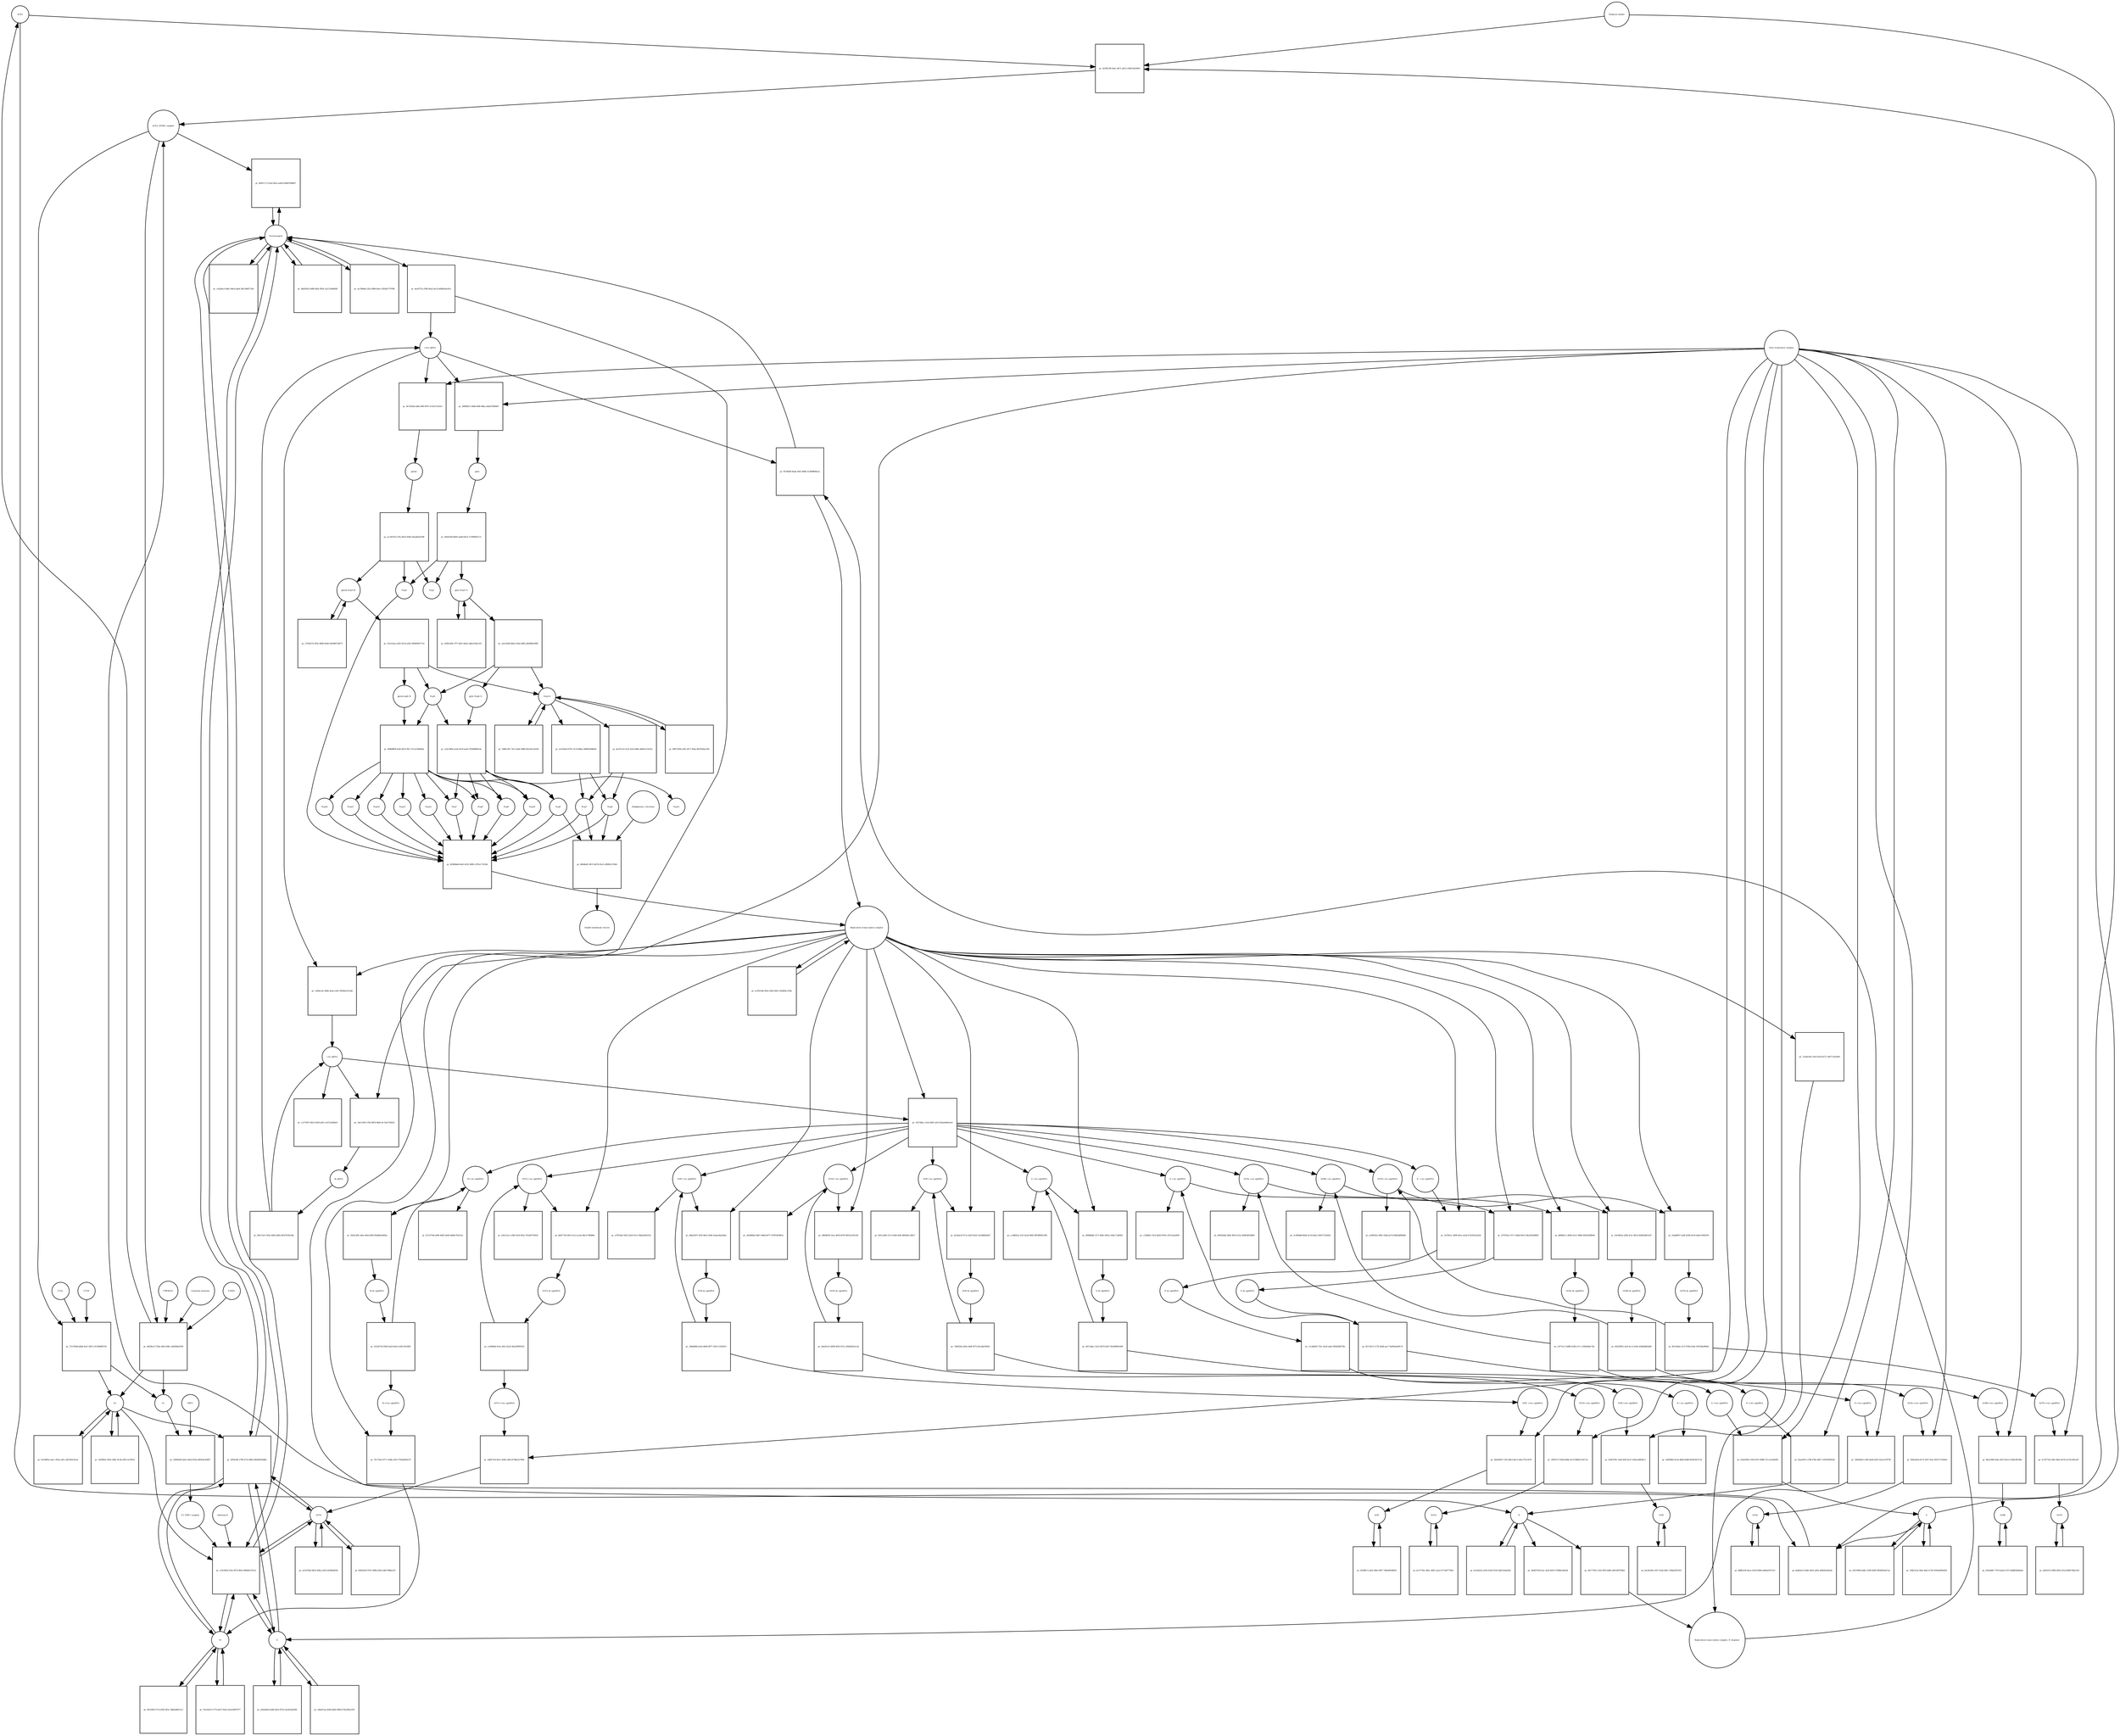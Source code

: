 strict digraph  {
ACE2 [annotation="", bipartite=0, cls=macromolecule, fontsize=4, label=ACE2, shape=circle];
"pr_d2382196-9e0c-4b71-a812-c60d13d23093" [annotation="", bipartite=1, cls=process, fontsize=4, label="pr_d2382196-9e0c-4b71-a812-c60d13d23093", shape=square];
"ACE2_SPIKE complex" [annotation="", bipartite=0, cls=complex, fontsize=4, label="ACE2_SPIKE complex", shape=circle];
"Heparan sulfate" [annotation="urn_miriam_obo.chebi_CHEBI%3A28815", bipartite=0, cls="simple chemical", fontsize=4, label="Heparan sulfate", shape=circle];
S [annotation=urn_miriam_uniprot_P0DTC2, bipartite=0, cls=macromolecule, fontsize=4, label=S, shape=circle];
Nucleocapsid [annotation="urn_miriam_obo.go_GO%3A0019013", bipartite=0, cls=complex, fontsize=4, label=Nucleocapsid, shape=circle];
"pr_80457c73-22e4-481e-aa00-638007b9b0f7" [annotation="", bipartite=1, cls=process, fontsize=4, label="pr_80457c73-22e4-481e-aa00-638007b9b0f7", shape=square];
"pr_57a7004d-bdb4-4ee7-b81f-c01380d00736" [annotation="", bipartite=1, cls=process, fontsize=4, label="pr_57a7004d-bdb4-4ee7-b81f-c01380d00736", shape=square];
S2 [annotation=urn_miriam_interpro_IPR002552, bipartite=0, cls=macromolecule, fontsize=4, label=S2, shape=circle];
CTSB [annotation="", bipartite=0, cls=macromolecule, fontsize=4, label=CTSB, shape=circle];
CTSL [annotation="", bipartite=0, cls=macromolecule, fontsize=4, label=CTSL, shape=circle];
S1 [annotation=urn_miriam_interpro_IPR002551, bipartite=0, cls=macromolecule, fontsize=4, label=S1, shape=circle];
"pr_badb3ec5-fdde-4452-ad5e-4d5b923fea9e" [annotation="", bipartite=1, cls=process, fontsize=4, label="pr_badb3ec5-fdde-4452-ad5e-4d5b923fea9e", shape=square];
"pr_c55c683e-f32e-4f74-982e-80f46011f21d" [annotation="", bipartite=1, cls=process, fontsize=4, label="pr_c55c683e-f32e-4f74-982e-80f46011f21d", shape=square];
cholesterol [annotation="urn_miriam_obo.chebi_CHEBI%3A16113", bipartite=0, cls="simple chemical", fontsize=4, label=cholesterol, shape=circle];
"S1_NRP1 complex" [annotation="", bipartite=0, cls=complex, fontsize=4, label="S1_NRP1 complex", shape=circle];
E [annotation=urn_miriam_uniprot_P0DTC4, bipartite=0, cls=macromolecule, fontsize=4, label=E, shape=circle];
M [annotation=urn_miriam_uniprot_P0DTC5, bipartite=0, cls=macromolecule, fontsize=4, label=M, shape=circle];
Orf7a [annotation=urn_miriam_uniprot_P0DTC7, bipartite=0, cls=macromolecule, fontsize=4, label=Orf7a, shape=circle];
"pr_4ee9751a-93f8-46a2-be33-b0fdfea6c81e" [annotation="", bipartite=1, cls=process, fontsize=4, label="pr_4ee9751a-93f8-46a2-be33-b0fdfea6c81e", shape=square];
"(+)ss gRNA" [annotation=urn_miriam_refseq_NC_045512, bipartite=0, cls="nucleic acid feature", fontsize=4, label="(+)ss gRNA", shape=circle];
N [annotation=urn_miriam_uniprot_P0DTC9, bipartite=0, cls="macromolecule multimer", fontsize=4, label=N, shape=circle];
"pr_8b4395a5-488f-4fb2-9f58-1a2131d66858" [annotation="", bipartite=1, cls=process, fontsize=4, label="pr_8b4395a5-488f-4fb2-9f58-1a2131d66858", shape=square];
"pr_aa740bb4-22fa-4980-b9ce-0393b3779788" [annotation="", bipartite=1, cls=process, fontsize=4, label="pr_aa740bb4-22fa-4980-b9ce-0393b3779788", shape=square];
"pr_9a46379d-b1ac-4a2f-b023-378b8e24af44" [annotation="", bipartite=1, cls=process, fontsize=4, label="pr_9a46379d-b1ac-4a2f-b023-378b8e24af44", shape=square];
"pr_dcea8222-a256-4140-97a9-2b631e6ad3ef" [annotation="", bipartite=1, cls=process, fontsize=4, label="pr_dcea8222-a256-4140-97a9-2b631e6ad3ef", shape=square];
"N (+)ss sgmRNA" [annotation=urn_miriam_ncbigene_43740575, bipartite=0, cls="nucleic acid feature", fontsize=4, label="N (+)ss sgmRNA", shape=circle];
"pr_43aa955c-278f-478a-9db7-7ef56399363b" [annotation="", bipartite=1, cls=process, fontsize=4, label="pr_43aa955c-278f-478a-9db7-7ef56399363b", shape=square];
"Host translation complex" [annotation="urn_miriam_obo.go_GO%3A0070992", bipartite=0, cls=complex, fontsize=4, label="Host translation complex", shape=circle];
"pr_c0a2becf-84dc-40e4-ade8-3ba70b0571d9" [annotation="", bipartite=1, cls=process, fontsize=4, label="pr_c0a2becf-84dc-40e4-ade8-3ba70b0571d9", shape=square];
"pr_0d18b1a7-f30a-4463-b98c-ed02fbfa9109" [annotation="", bipartite=1, cls=process, fontsize=4, label="pr_0d18b1a7-f30a-4463-b98c-ed02fbfa9109", shape=square];
FURIN [annotation="", bipartite=0, cls=macromolecule, fontsize=4, label=FURIN, shape=circle];
TMPRSS2 [annotation="", bipartite=0, cls=macromolecule, fontsize=4, label=TMPRSS2, shape=circle];
"Camostat mesylate" [annotation="urn_miriam_pubchem.compound_2536", bipartite=0, cls="simple chemical", fontsize=4, label="Camostat mesylate", shape=circle];
"pr_6314085a-adcc-459a-a45c-d2b7bf233e3e" [annotation="", bipartite=1, cls=process, fontsize=4, label="pr_6314085a-adcc-459a-a45c-d2b7bf233e3e", shape=square];
"Replication transcription complex_N oligomer" [annotation="", bipartite=0, cls=complex, fontsize=4, label="Replication transcription complex_N oligomer", shape=circle];
"pr_f47d644f-8ade-43b2-86b0-3c380df84ea2" [annotation="", bipartite=1, cls=process, fontsize=4, label="pr_f47d644f-8ade-43b2-86b0-3c380df84ea2", shape=square];
"Replication transcription complex" [annotation="", bipartite=0, cls=complex, fontsize=4, label="Replication transcription complex", shape=circle];
"pr_3f93e3bf-2796-4723-8f6a-96d39025b8b1" [annotation="", bipartite=1, cls=process, fontsize=4, label="pr_3f93e3bf-2796-4723-8f6a-96d39025b8b1", shape=square];
"pr_1b599efc-803c-49dc-8c5b-e8f1c2cf5625" [annotation="", bipartite=1, cls=process, fontsize=4, label="pr_1b599efc-803c-49dc-8c5b-e8f1c2cf5625", shape=square];
"pp1a Nsp3-11" [annotation=urn_miriam_uniprot_P0DTC1, bipartite=0, cls=macromolecule, fontsize=4, label="pp1a Nsp3-11", shape=circle];
"pr_2ee33e00-db42-41ba-b4fb-a0f4df6e3960" [annotation="", bipartite=1, cls=process, fontsize=4, label="pr_2ee33e00-db42-41ba-b4fb-a0f4df6e3960", shape=square];
"pp1a Nsp6-11" [annotation=urn_miriam_uniprot_P0DTC1, bipartite=0, cls=macromolecule, fontsize=4, label="pp1a Nsp6-11", shape=circle];
"Nsp3-4" [annotation="urn_miriam_ncbiprotein_YP_009725299|urn_miriam_ncbiprotein_YP_009725300", bipartite=0, cls=macromolecule, fontsize=4, label="Nsp3-4", shape=circle];
Nsp5 [annotation=urn_miriam_ncbiprotein_YP_009725301, bipartite=0, cls="macromolecule multimer", fontsize=4, label=Nsp5, shape=circle];
"Endoplasmic reticulum" [annotation="urn_miriam_obo.go_GO%3A0005783", bipartite=0, cls=complex, fontsize=4, label="Endoplasmic reticulum", shape=circle];
"pr_d064bef2-9b72-4b74-81a5-cf80821e7b04" [annotation="", bipartite=1, cls=process, fontsize=4, label="pr_d064bef2-9b72-4b74-81a5-cf80821e7b04", shape=square];
"Double-membrane vesicle" [annotation="urn_miriam_obo.go_GO%3A0039718", bipartite=0, cls=complex, fontsize=4, label="Double-membrane vesicle", shape=circle];
Nsp4 [annotation=urn_miriam_ncbiprotein_YP_009725300, bipartite=0, cls=macromolecule, fontsize=4, label=Nsp4, shape=circle];
Nsp3 [annotation=urn_miriam_ncbiprotein_YP_009725299, bipartite=0, cls=macromolecule, fontsize=4, label=Nsp3, shape=circle];
Nsp6 [annotation=urn_miriam_ncbiprotein_YP_009725302, bipartite=0, cls=macromolecule, fontsize=4, label=Nsp6, shape=circle];
"pr_420b1400-27f7-4b51-8ab5-246e519dc310" [annotation="", bipartite=1, cls=process, fontsize=4, label="pr_420b1400-27f7-4b51-8ab5-246e519dc310", shape=square];
"pr_68675384-e381-4f17-95da-df55026ae19b" [annotation="", bipartite=1, cls=process, fontsize=4, label="pr_68675384-e381-4f17-95da-df55026ae19b", shape=square];
"pp1ab Nsp3-16" [annotation=urn_miriam_uniprot_P0DTD1, bipartite=0, cls=macromolecule, fontsize=4, label="pp1ab Nsp3-16", shape=circle];
"pr_5762b374-393e-480b-83d4-e9438472d973" [annotation="", bipartite=1, cls=process, fontsize=4, label="pr_5762b374-393e-480b-83d4-e9438472d973", shape=square];
"pr_551e52aa-e262-4214-a563-2f6009457119" [annotation="", bipartite=1, cls=process, fontsize=4, label="pr_551e52aa-e262-4214-a563-2f6009457119", shape=square];
"pp1ab nsp6-16" [annotation=urn_miriam_uniprot_P0DTD1, bipartite=0, cls=macromolecule, fontsize=4, label="pp1ab nsp6-16", shape=circle];
"pr_f9c02fb5-f7c9-4583-9f3c-34b0a48415c2" [annotation="", bipartite=1, cls=process, fontsize=4, label="pr_f9c02fb5-f7c9-4583-9f3c-34b0a48415c2", shape=square];
"pr_d16e6445-6edf-441b-927b-3a5d14e63f81" [annotation="", bipartite=1, cls=process, fontsize=4, label="pr_d16e6445-6edf-441b-927b-3a5d14e63f81", shape=square];
"pr_198a7e2a-5fde-4da3-a736-9194e499e82d" [annotation="", bipartite=1, cls=process, fontsize=4, label="pr_198a7e2a-5fde-4da3-a736-9194e499e82d", shape=square];
"pr_7dc43e97-e774-4a47-93a0-2e2e20997477" [annotation="", bipartite=1, cls=process, fontsize=4, label="pr_7dc43e97-e774-4a47-93a0-2e2e20997477", shape=square];
"pr_c80a47aa-82d9-4bd2-89b9-074a385a1f54" [annotation="", bipartite=1, cls=process, fontsize=4, label="pr_c80a47aa-82d9-4bd2-89b9-074a385a1f54", shape=square];
"pr_d3219858-dd4c-4180-9e85-983940e6a7ae" [annotation="", bipartite=1, cls=process, fontsize=4, label="pr_d3219858-dd4c-4180-9e85-983940e6a7ae", shape=square];
"pr_a51d79ab-0b55-458a-a1f6-e2628fabf3fc" [annotation="", bipartite=1, cls=process, fontsize=4, label="pr_a51d79ab-0b55-458a-a1f6-e2628fabf3fc", shape=square];
Orf6 [annotation=urn_miriam_uniprot_P0DTC6, bipartite=0, cls=macromolecule, fontsize=4, label=Orf6, shape=circle];
"pr_d169ffc3-a422-4f6e-9927-768e98188205" [annotation="", bipartite=1, cls=process, fontsize=4, label="pr_d169ffc3-a422-4f6e-9927-768e98188205", shape=square];
Orf3a [annotation=urn_miriam_uniprot_P0DTC3, bipartite=0, cls=macromolecule, fontsize=4, label=Orf3a, shape=circle];
"pr_888fee38-abce-421b-9d9b-a4ddeb7b7312" [annotation="", bipartite=1, cls=process, fontsize=4, label="pr_888fee38-abce-421b-9d9b-a4ddeb7b7312", shape=square];
Orf8 [annotation=urn_miriam_uniprot_P0DTC8, bipartite=0, cls=macromolecule, fontsize=4, label=Orf8, shape=circle];
"pr_bec8c404-c927-41ab-9d21-1f8da2f91919" [annotation="", bipartite=1, cls=process, fontsize=4, label="pr_bec8c404-c927-41ab-9d21-1f8da2f91919", shape=square];
Orf9b [annotation=urn_miriam_uniprot_P0DTD2, bipartite=0, cls=macromolecule, fontsize=4, label=Orf9b, shape=circle];
"pr_d19ad0b7-7074-4a43-a747-bdd8b5849a4e" [annotation="", bipartite=1, cls=process, fontsize=4, label="pr_d19ad0b7-7074-4a43-a747-bdd8b5849a4e", shape=square];
Orf14 [annotation=urn_miriam_uniprot_P0DTD3, bipartite=0, cls=macromolecule, fontsize=4, label=Orf14, shape=circle];
"pr_bc277d3c-d0ec-4601-aa1a-f171b477305e" [annotation="", bipartite=1, cls=process, fontsize=4, label="pr_bc277d3c-d0ec-4601-aa1a-f171b477305e", shape=square];
Orf7b [annotation=urn_miriam_uniprot_P0DTD8, bipartite=0, cls=macromolecule, fontsize=4, label=Orf7b, shape=circle];
"pr_6a831f13-f9b9-483e-b31d-d66574be1ef3" [annotation="", bipartite=1, cls=process, fontsize=4, label="pr_6a831f13-f9b9-483e-b31d-d66574be1ef3", shape=square];
"pr_62bb1b2f-0761-409b-b544-2db17866e223" [annotation="", bipartite=1, cls=process, fontsize=4, label="pr_62bb1b2f-0761-409b-b544-2db17866e223", shape=square];
"M (+)ss sgmRNA" [annotation="", bipartite=0, cls="nucleic acid feature", fontsize=4, label="M (+)ss sgmRNA", shape=circle];
"pr_76c73fa2-677c-45bb-a3f5-5756de845e79" [annotation="", bipartite=1, cls=process, fontsize=4, label="pr_76c73fa2-677c-45bb-a3f5-5756de845e79", shape=square];
"E (+)ss sgmRNA" [annotation="", bipartite=0, cls="nucleic acid feature", fontsize=4, label="E (+)ss sgmRNA", shape=circle];
"pr_34456b20-c306-4ad4-b5ff-cfeeecd7979f" [annotation="", bipartite=1, cls=process, fontsize=4, label="pr_34456b20-c306-4ad4-b5ff-cfeeecd7979f", shape=square];
"S (+)ss sgmRNA" [annotation="", bipartite=0, cls="nucleic acid feature", fontsize=4, label="S (+)ss sgmRNA", shape=circle];
"pr_d1be9583-3194-4107-998b-37cc3ca66269" [annotation="", bipartite=1, cls=process, fontsize=4, label="pr_d1be9583-3194-4107-998b-37cc3ca66269", shape=square];
"Orf7a (+)ss sgmRNA" [annotation="", bipartite=0, cls="nucleic acid feature", fontsize=4, label="Orf7a (+)ss sgmRNA", shape=circle];
"pr_ed8475c8-6fe1-45d6-a3fb-4578be527668" [annotation="", bipartite=1, cls=process, fontsize=4, label="pr_ed8475c8-6fe1-45d6-a3fb-4578be527668", shape=square];
"Orf6  (+)ss sgmRNA" [annotation="", bipartite=0, cls="nucleic acid feature", fontsize=4, label="Orf6  (+)ss sgmRNA", shape=circle];
"pr_5bad9392-7c85-48e3-bdc3-e8ea770c5078" [annotation="", bipartite=1, cls=process, fontsize=4, label="pr_5bad9392-7c85-48e3-bdc3-e8ea770c5078", shape=square];
"Orf3a (+)ss sgmRNA" [annotation="", bipartite=0, cls="nucleic acid feature", fontsize=4, label="Orf3a (+)ss sgmRNA", shape=circle];
"pr_958a24ed-d175-43f7-9cfa-3021757a09cb" [annotation="", bipartite=1, cls=process, fontsize=4, label="pr_958a24ed-d175-43f7-9cfa-3021757a09cb", shape=square];
"Orf8 (+)ss sgmRNA" [annotation="", bipartite=0, cls="nucleic acid feature", fontsize=4, label="Orf8 (+)ss sgmRNA", shape=circle];
"pr_2036370e-1ebb-4f42-8ce7-634eaa8658c3" [annotation="", bipartite=1, cls=process, fontsize=4, label="pr_2036370e-1ebb-4f42-8ce7-634eaa8658c3", shape=square];
"Orf9b (+)ss sgmRNA" [annotation="", bipartite=0, cls="nucleic acid feature", fontsize=4, label="Orf9b (+)ss sgmRNA", shape=circle];
"pr_8be2306f-4afa-441f-92c0-cf348c96108e" [annotation="", bipartite=1, cls=process, fontsize=4, label="pr_8be2306f-4afa-441f-92c0-cf348c96108e", shape=square];
"Orf14 (+)ss sgmRNA" [annotation="", bipartite=0, cls="nucleic acid feature", fontsize=4, label="Orf14 (+)ss sgmRNA", shape=circle];
"pr_3f505173-092d-4bbe-9c10-8b64132417ac" [annotation="", bipartite=1, cls=process, fontsize=4, label="pr_3f505173-092d-4bbe-9c10-8b64132417ac", shape=square];
"Orf7b (+)ss sgmRNA" [annotation="", bipartite=0, cls="nucleic acid feature", fontsize=4, label="Orf7b (+)ss sgmRNA", shape=circle];
"pr_fc1d7734-e38e-440e-8a78-2a7e5c66cef9" [annotation="", bipartite=1, cls=process, fontsize=4, label="pr_fc1d7734-e38e-440e-8a78-2a7e5c66cef9", shape=square];
"(-)ss gRNA" [annotation=urn_miriam_refseq_NC_045512, bipartite=0, cls="nucleic acid feature", fontsize=4, label="(-)ss gRNA", shape=circle];
"pr_c1275f47-0b23-4500-af41-1a57a3ebf6e9" [annotation="", bipartite=1, cls=process, fontsize=4, label="pr_c1275f47-0b23-4500-af41-1a57a3ebf6e9", shape=square];
"pr_4b177202-1242-4f50-bd82-e601487f36b4" [annotation="", bipartite=1, cls=process, fontsize=4, label="pr_4b177202-1242-4f50-bd82-e601487f36b4", shape=square];
"pr_1b06e1dc-6b4b-4e4e-a3d1-09560a2515dd" [annotation="", bipartite=1, cls=process, fontsize=4, label="pr_1b06e1dc-6b4b-4e4e-a3d1-09560a2515dd", shape=square];
"M (-)ss sgmRNA" [annotation=urn_miriam_ncbigene_43740571, bipartite=0, cls="nucleic acid feature", fontsize=4, label="M (-)ss sgmRNA", shape=circle];
"pr_911537dd-ed60-4602-9e66-4bb9e7b351ef" [annotation="", bipartite=1, cls=process, fontsize=4, label="pr_911537dd-ed60-4602-9e66-4bb9e7b351ef", shape=square];
"E (-)ss sgmRNA" [annotation=urn_miriam_ncbigene_43740570, bipartite=0, cls="nucleic acid feature", fontsize=4, label="E (-)ss sgmRNA", shape=circle];
"pr_c328df2c-5fcd-4b5f-8760-c367e5aa4f49" [annotation="", bipartite=1, cls=process, fontsize=4, label="pr_c328df2c-5fcd-4b5f-8760-c367e5aa4f49", shape=square];
"S (-)ss sgmRNA" [annotation="", bipartite=0, cls="nucleic acid feature", fontsize=4, label="S (-)ss sgmRNA", shape=circle];
"pr_ccd863ea-3cf3-4a24-9845-8878f8921085" [annotation="", bipartite=1, cls=process, fontsize=4, label="pr_ccd863ea-3cf3-4a24-9845-8878f8921085", shape=square];
"Orf7a (-)ss sgmRNA" [annotation="", bipartite=0, cls="nucleic acid feature", fontsize=4, label="Orf7a (-)ss sgmRNA", shape=circle];
"pr_a56c21ec-e38f-4164-961a-702a9f739435" [annotation="", bipartite=1, cls=process, fontsize=4, label="pr_a56c21ec-e38f-4164-961a-702a9f739435", shape=square];
"Orf6 (-)ss sgmRNA" [annotation="", bipartite=0, cls="nucleic acid feature", fontsize=4, label="Orf6 (-)ss sgmRNA", shape=circle];
"pr_a7ff19ad-3452-45e9-913c-f9bafa09231b" [annotation="", bipartite=1, cls=process, fontsize=4, label="pr_a7ff19ad-3452-45e9-913c-f9bafa09231b", shape=square];
"Orf3a (-)ss sgmRNA" [annotation="", bipartite=0, cls="nucleic acid feature", fontsize=4, label="Orf3a (-)ss sgmRNA", shape=circle];
"pr_99362b4d-3d82-4f02-b13a-30083d918b00" [annotation="", bipartite=1, cls=process, fontsize=4, label="pr_99362b4d-3d82-4f02-b13a-30083d918b00", shape=square];
"Orf8 (-)ss sgmRNA" [annotation="", bipartite=0, cls="nucleic acid feature", fontsize=4, label="Orf8 (-)ss sgmRNA", shape=circle];
"pr_925c24d0-2113-43d4-9af6-d894d2c24b17" [annotation="", bipartite=1, cls=process, fontsize=4, label="pr_925c24d0-2113-43d4-9af6-d894d2c24b17", shape=square];
"Orf9b (-)ss sgmRNA" [annotation="", bipartite=0, cls="nucleic acid feature", fontsize=4, label="Orf9b (-)ss sgmRNA", shape=circle];
"pr_3c306b8d-80a6-4c18-beb2-296371254d3c" [annotation="", bipartite=1, cls=process, fontsize=4, label="pr_3c306b8d-80a6-4c18-beb2-296371254d3c", shape=square];
"Orf14 (-)ss sgmRNA" [annotation="", bipartite=0, cls="nucleic acid feature", fontsize=4, label="Orf14 (-)ss sgmRNA", shape=circle];
"pr_2b28668a-0bb7-44d6-b477-47497def9fcb" [annotation="", bipartite=1, cls=process, fontsize=4, label="pr_2b28668a-0bb7-44d6-b477-47497def9fcb", shape=square];
"Orf7b (-)ss sgmRNA" [annotation="", bipartite=0, cls="nucleic acid feature", fontsize=4, label="Orf7b (-)ss sgmRNA", shape=circle];
"pr_ee96502e-4981-42bb-ba74-f8d63df9bd82" [annotation="", bipartite=1, cls=process, fontsize=4, label="pr_ee96502e-4981-42bb-ba74-f8d63df9bd82", shape=square];
"pr_14e133f5-e704-487b-9b0e-8c7ab1743025" [annotation="", bipartite=1, cls=process, fontsize=4, label="pr_14e133f5-e704-487b-9b0e-8c7ab1743025", shape=square];
"ds gRNA" [annotation=urn_miriam_refseq_NC_045512, bipartite=0, cls="nucleic acid feature", fontsize=4, label="ds gRNA", shape=circle];
"pr_2924c485-2dee-4feb-b4f9-856db0ed43ba" [annotation="", bipartite=1, cls=process, fontsize=4, label="pr_2924c485-2dee-4feb-b4f9-856db0ed43ba", shape=square];
"M ds sgmRNA" [annotation="", bipartite=0, cls="nucleic acid feature", fontsize=4, label="M ds sgmRNA", shape=circle];
"pr_33707be1-47c7-44bd-90c0-59e2053b4893" [annotation="", bipartite=1, cls=process, fontsize=4, label="pr_33707be1-47c7-44bd-90c0-59e2053b4893", shape=square];
"E ds sgmRNA" [annotation="", bipartite=0, cls="nucleic acid feature", fontsize=4, label="E ds sgmRNA", shape=circle];
"pr_df884b8b-1571-4b8c-841b-c49ac7cd6581" [annotation="", bipartite=1, cls=process, fontsize=4, label="pr_df884b8b-1571-4b8c-841b-c49ac7cd6581", shape=square];
"S ds sgmRNA" [annotation="", bipartite=0, cls="nucleic acid feature", fontsize=4, label="S ds sgmRNA", shape=circle];
"pr_bfd177d2-89c5-4c12-aa3e-8bcfc78fd86e" [annotation="", bipartite=1, cls=process, fontsize=4, label="pr_bfd177d2-89c5-4c12-aa3e-8bcfc78fd86e", shape=square];
"Orf7a ds sgmRNA" [annotation="", bipartite=0, cls="nucleic acid feature", fontsize=4, label="Orf7a ds sgmRNA", shape=circle];
"pr_d4ab3297-502f-46e2-9e46-5edac6ba39ab" [annotation="", bipartite=1, cls=process, fontsize=4, label="pr_d4ab3297-502f-46e2-9e46-5edac6ba39ab", shape=square];
"Orf6 ds sgmRNA" [annotation="", bipartite=0, cls="nucleic acid feature", fontsize=4, label="Orf6 ds sgmRNA", shape=circle];
"pr_d809d1c1-d03b-41e1-99b8-43bf32fdfb9d" [annotation="", bipartite=1, cls=process, fontsize=4, label="pr_d809d1c1-d03b-41e1-99b8-43bf32fdfb9d", shape=square];
"Orf3a ds sgmRNA" [annotation="", bipartite=0, cls="nucleic acid feature", fontsize=4, label="Orf3a ds sgmRNA", shape=circle];
"pr_dc0a4e3f-471e-4203-82af-5a10860fa6d7" [annotation="", bipartite=1, cls=process, fontsize=4, label="pr_dc0a4e3f-471e-4203-82af-5a10860fa6d7", shape=square];
"Orf8 ds sgmRNA" [annotation="", bipartite=0, cls="nucleic acid feature", fontsize=4, label="Orf8 ds sgmRNA", shape=circle];
"pr_54cf8dcb-a296-4c2c-89c0-d20b5b9b7a67" [annotation="", bipartite=1, cls=process, fontsize=4, label="pr_54cf8dcb-a296-4c2c-89c0-d20b5b9b7a67", shape=square];
"Orf9b ds sgmRNA" [annotation="", bipartite=0, cls="nucleic acid feature", fontsize=4, label="Orf9b ds sgmRNA", shape=circle];
"pr_04fd9039-1bce-4603-bf78-99553c81fc69" [annotation="", bipartite=1, cls=process, fontsize=4, label="pr_04fd9039-1bce-4603-bf78-99553c81fc69", shape=square];
"Orf14 ds sgmRNA" [annotation="", bipartite=0, cls="nucleic acid feature", fontsize=4, label="Orf14 ds sgmRNA", shape=circle];
"pr_24ad8607-ea8f-4306-81e9-eb4e1594567b" [annotation="", bipartite=1, cls=process, fontsize=4, label="pr_24ad8607-ea8f-4306-81e9-eb4e1594567b", shape=square];
"Orf7b ds sgmRNA" [annotation="", bipartite=0, cls="nucleic acid feature", fontsize=4, label="Orf7b ds sgmRNA", shape=circle];
"pr_f05e7ee3-393e-4656-a882-8f187039c0be" [annotation="", bipartite=1, cls=process, fontsize=4, label="pr_f05e7ee3-393e-4656-a882-8f187039c0be", shape=square];
"pr_1622071b-05b9-4a20-9eaf-e2d5129c48f2" [annotation="", bipartite=1, cls=process, fontsize=4, label="pr_1622071b-05b9-4a20-9eaf-e2d5129c48f2", shape=square];
"pr_827c81cf-117b-42d8-aac7-0e99ede4917d" [annotation="", bipartite=1, cls=process, fontsize=4, label="pr_827c81cf-117b-42d8-aac7-0e99ede4917d", shape=square];
"pr_447cddac-22e3-4b79-b247-92e90f681499" [annotation="", bipartite=1, cls=process, fontsize=4, label="pr_447cddac-22e3-4b79-b247-92e90f681499", shape=square];
"pr_cef4b8d4-91ee-441e-8a22-d0a2f0f60558" [annotation="", bipartite=1, cls=process, fontsize=4, label="pr_cef4b8d4-91ee-441e-8a22-d0a2f0f60558", shape=square];
"pr_34bdd4f8-a4cb-4646-8077-583c11202053" [annotation="", bipartite=1, cls=process, fontsize=4, label="pr_34bdd4f8-a4cb-4646-8077-583c11202053", shape=square];
"pr_c5f71e11-b90b-418b-a17c-c500e846c78a" [annotation="", bipartite=1, cls=process, fontsize=4, label="pr_c5f71e11-b90b-418b-a17c-c500e846c78a", shape=square];
"pr_7d4052fa-602e-4bdf-9f72-bfca8af3605e" [annotation="", bipartite=1, cls=process, fontsize=4, label="pr_7d4052fa-602e-4bdf-9f72-bfca8af3605e", shape=square];
"pr_642205f0-c5e6-4cc2-b18e-42b4fddb5b85" [annotation="", bipartite=1, cls=process, fontsize=4, label="pr_642205f0-c5e6-4cc2-b18e-42b4fddb5b85", shape=square];
"pr_b4ed31e3-409d-4632-811a-30d2d63a5c2b" [annotation="", bipartite=1, cls=process, fontsize=4, label="pr_b4ed31e3-409d-4632-811a-30d2d63a5c2b", shape=square];
"pr_80124fa4-cf13-470b-b1dd-105358a999ed" [annotation="", bipartite=1, cls=process, fontsize=4, label="pr_80124fa4-cf13-470b-b1dd-105358a999ed", shape=square];
"N  (-)ss sgmRNA" [annotation=urn_miriam_ncbigene_43740575, bipartite=0, cls="nucleic acid feature", fontsize=4, label="N  (-)ss sgmRNA", shape=circle];
"pr_3cf29e1c-409f-40ce-a2eb-4722055eb22b" [annotation="", bipartite=1, cls=process, fontsize=4, label="pr_3cf29e1c-409f-40ce-a2eb-4722055eb22b", shape=square];
"N ds sgmRNA" [annotation="", bipartite=0, cls="nucleic acid feature", fontsize=4, label="N ds sgmRNA", shape=circle];
"pr_11cbd836-725c-4a20-aedc-f6042bf8758c" [annotation="", bipartite=1, cls=process, fontsize=4, label="pr_11cbd836-725c-4a20-aedc-f6042bf8758c", shape=square];
"N (-)ss sgmRNA" [annotation="", bipartite=0, cls="nucleic acid feature", fontsize=4, label="N (-)ss sgmRNA", shape=circle];
pp1ab [annotation=urn_miriam_uniprot_P0DTD1, bipartite=0, cls=macromolecule, fontsize=4, label=pp1ab, shape=circle];
"pr_ac3367d5-e70a-4825-830d-29aa462b749f" [annotation="", bipartite=1, cls=process, fontsize=4, label="pr_ac3367d5-e70a-4825-830d-29aa462b749f", shape=square];
Nsp2 [annotation=urn_miriam_ncbiprotein_YP_009725298, bipartite=0, cls=macromolecule, fontsize=4, label=Nsp2, shape=circle];
Nsp1 [annotation=urn_miriam_ncbiprotein_YP_009725297, bipartite=0, cls=macromolecule, fontsize=4, label=Nsp1, shape=circle];
pp1a [annotation=urn_miriam_uniprot_P0DTC1, bipartite=0, cls=macromolecule, fontsize=4, label=pp1a, shape=circle];
"pr_85fe81b9-8b95-4add-b9cd-71299995317c" [annotation="", bipartite=1, cls=process, fontsize=4, label="pr_85fe81b9-8b95-4add-b9cd-71299995317c", shape=square];
"pr_5080c581-7fa1-42de-9d86-0f2e50c2e628" [annotation="", bipartite=1, cls=process, fontsize=4, label="pr_5080c581-7fa1-42de-9d86-0f2e50c2e628", shape=square];
"pr_da1011e5-fcd1-43c6-bf8a-4d641a7d13fa" [annotation="", bipartite=1, cls=process, fontsize=4, label="pr_da1011e5-fcd1-43c6-bf8a-4d641a7d13fa", shape=square];
"pr_a5c056e4-879c-4110-86ba-3b96020d8d44" [annotation="", bipartite=1, cls=process, fontsize=4, label="pr_a5c056e4-879c-4110-86ba-3b96020d8d44", shape=square];
"pr_ce0c5964-acb4-4e59-aed3-1f03880b614e" [annotation="", bipartite=1, cls=process, fontsize=4, label="pr_ce0c5964-acb4-4e59-aed3-1f03880b614e", shape=square];
Nsp7 [annotation=urn_miriam_ncbiprotein_YP_009725303, bipartite=0, cls=macromolecule, fontsize=4, label=Nsp7, shape=circle];
Nsp8 [annotation=urn_miriam_ncbiprotein_YP_009725304, bipartite=0, cls=macromolecule, fontsize=4, label=Nsp8, shape=circle];
Nsp9 [annotation=urn_miriam_ncbiprotein_YP_009725305, bipartite=0, cls=macromolecule, fontsize=4, label=Nsp9, shape=circle];
Nsp10 [annotation=urn_miriam_ncbiprotein_YP_009725306, bipartite=0, cls=macromolecule, fontsize=4, label=Nsp10, shape=circle];
Nsp11 [annotation=urn_miriam_ncbiprotein_YP_009725312, bipartite=0, cls=macromolecule, fontsize=4, label=Nsp11, shape=circle];
"pr_0d9b8894-6af4-4632-99c7-fe7ac9469b2e" [annotation="", bipartite=1, cls=process, fontsize=4, label="pr_0d9b8894-6af4-4632-99c7-fe7ac9469b2e", shape=square];
Nsp13 [annotation=urn_miriam_ncbiprotein_YP_009725308, bipartite=0, cls=macromolecule, fontsize=4, label=Nsp13, shape=circle];
Nsp12 [annotation=urn_miriam_ncbiprotein_YP_009725307, bipartite=0, cls=macromolecule, fontsize=4, label=Nsp12, shape=circle];
Nsp16 [annotation=urn_miriam_ncbiprotein_YP_009725311, bipartite=0, cls=macromolecule, fontsize=4, label=Nsp16, shape=circle];
Nsp15 [annotation=urn_miriam_ncbiprotein_YP_009725310, bipartite=0, cls=macromolecule, fontsize=4, label=Nsp15, shape=circle];
Nsp14 [annotation=urn_miriam_ncbiprotein_YP_009725309, bipartite=0, cls=macromolecule, fontsize=4, label=Nsp14, shape=circle];
"pr_8296db6d-9a43-4252-9400-c597ac710164" [annotation="", bipartite=1, cls=process, fontsize=4, label="pr_8296db6d-9a43-4252-9400-c597ac710164", shape=square];
"pr_5b890627-d498-499f-884a-abb207b696f3" [annotation="", bipartite=1, cls=process, fontsize=4, label="pr_5b890627-d498-499f-884a-abb207b696f3", shape=square];
"pr_9e7d33d4-abbf-49ff-9d70-1e162731e0cf" [annotation="", bipartite=1, cls=process, fontsize=4, label="pr_9e7d33d4-abbf-49ff-9d70-1e162731e0cf", shape=square];
"pr_245f9d82-8ca9-4bd4-b9d8-f02810a57c5f" [annotation="", bipartite=1, cls=process, fontsize=4, label="pr_245f9d82-8ca9-4bd4-b9d8-f02810a57c5f", shape=square];
"pr_ac95554b-005a-4463-9d3c-820d04c1f3bc" [annotation="", bipartite=1, cls=process, fontsize=4, label="pr_ac95554b-005a-4463-9d3c-820d04c1f3bc", shape=square];
"pr_7a2b414d-1303-4534-b572-1b977c441893" [annotation="", bipartite=1, cls=process, fontsize=4, label="pr_7a2b414d-1303-4534-b572-1b977c441893", shape=square];
"pr_102748ac-c9cb-4091-ab7a-f6aaeb69c4c0" [annotation="", bipartite=1, cls=process, fontsize=4, label="pr_102748ac-c9cb-4091-ab7a-f6aaeb69c4c0", shape=square];
"pr_24000a8f-4a6a-40ad-952b-e6b92dc4d947" [annotation="", bipartite=1, cls=process, fontsize=4, label="pr_24000a8f-4a6a-40ad-952b-e6b92dc4d947", shape=square];
NRP1 [annotation="", bipartite=0, cls=macromolecule, fontsize=4, label=NRP1, shape=circle];
ACE2 -> "pr_d2382196-9e0c-4b71-a812-c60d13d23093"  [annotation="", interaction_type=consumption];
ACE2 -> "pr_badb3ec5-fdde-4452-ad5e-4d5b923fea9e"  [annotation="", interaction_type=consumption];
"pr_d2382196-9e0c-4b71-a812-c60d13d23093" -> "ACE2_SPIKE complex"  [annotation="", interaction_type=production];
"ACE2_SPIKE complex" -> "pr_80457c73-22e4-481e-aa00-638007b9b0f7"  [annotation="urn_miriam_pubmed_32142651|urn_miriam_pubmed_32094589|urn_miriam_taxonomy_2697049", interaction_type=stimulation];
"ACE2_SPIKE complex" -> "pr_57a7004d-bdb4-4ee7-b81f-c01380d00736"  [annotation="", interaction_type=consumption];
"ACE2_SPIKE complex" -> "pr_0d18b1a7-f30a-4463-b98c-ed02fbfa9109"  [annotation="", interaction_type=consumption];
"Heparan sulfate" -> "pr_d2382196-9e0c-4b71-a812-c60d13d23093"  [annotation="urn_miriam_pubmed_32142651|urn_miriam_pubmed_32094589|urn_miriam_taxonomy_2697049|urn_miriam_pubmed_32970989", interaction_type=stimulation];
"Heparan sulfate" -> "pr_badb3ec5-fdde-4452-ad5e-4d5b923fea9e"  [annotation="urn_miriam_pubmed_32142651|urn_miriam_pubmed_32094589|urn_miriam_taxonomy_2697049|urn_miriam_pubmed_32155444|urn_miriam_pubmed_32970989", interaction_type=stimulation];
S -> "pr_d2382196-9e0c-4b71-a812-c60d13d23093"  [annotation="", interaction_type=consumption];
S -> "pr_badb3ec5-fdde-4452-ad5e-4d5b923fea9e"  [annotation="", interaction_type=consumption];
S -> "pr_198a7e2a-5fde-4da3-a736-9194e499e82d"  [annotation="", interaction_type=consumption];
S -> "pr_d3219858-dd4c-4180-9e85-983940e6a7ae"  [annotation="", interaction_type=consumption];
Nucleocapsid -> "pr_80457c73-22e4-481e-aa00-638007b9b0f7"  [annotation="", interaction_type=consumption];
Nucleocapsid -> "pr_c55c683e-f32e-4f74-982e-80f46011f21d"  [annotation="", interaction_type=consumption];
Nucleocapsid -> "pr_4ee9751a-93f8-46a2-be33-b0fdfea6c81e"  [annotation="", interaction_type=consumption];
Nucleocapsid -> "pr_8b4395a5-488f-4fb2-9f58-1a2131d66858"  [annotation="", interaction_type=consumption];
Nucleocapsid -> "pr_aa740bb4-22fa-4980-b9ce-0393b3779788"  [annotation="", interaction_type=consumption];
Nucleocapsid -> "pr_c0a2becf-84dc-40e4-ade8-3ba70b0571d9"  [annotation="", interaction_type=consumption];
Nucleocapsid -> "pr_3f93e3bf-2796-4723-8f6a-96d39025b8b1"  [annotation="", interaction_type=consumption];
"pr_80457c73-22e4-481e-aa00-638007b9b0f7" -> Nucleocapsid  [annotation="", interaction_type=production];
"pr_57a7004d-bdb4-4ee7-b81f-c01380d00736" -> S2  [annotation="", interaction_type=production];
"pr_57a7004d-bdb4-4ee7-b81f-c01380d00736" -> S1  [annotation="", interaction_type=production];
S2 -> "pr_c55c683e-f32e-4f74-982e-80f46011f21d"  [annotation="urn_miriam_pubmed_32142651|urn_miriam_pubmed_32094589|urn_miriam_pubmed_32047258|urn_miriam_taxonomy_2697049|urn_miriam_pubmed_32944968", interaction_type=stimulation];
S2 -> "pr_6314085a-adcc-459a-a45c-d2b7bf233e3e"  [annotation="", interaction_type=consumption];
S2 -> "pr_3f93e3bf-2796-4723-8f6a-96d39025b8b1"  [annotation="urn_miriam_pubmed_32142651|urn_miriam_pubmed_32047258|urn_miriam_taxonomy_2697049", interaction_type=stimulation];
S2 -> "pr_1b599efc-803c-49dc-8c5b-e8f1c2cf5625"  [annotation="", interaction_type=consumption];
CTSB -> "pr_57a7004d-bdb4-4ee7-b81f-c01380d00736"  [annotation="urn_miriam_pubmed_32142651|urn_miriam_taxonomy_2697049", interaction_type=catalysis];
CTSL -> "pr_57a7004d-bdb4-4ee7-b81f-c01380d00736"  [annotation="urn_miriam_pubmed_32142651|urn_miriam_taxonomy_2697049", interaction_type=catalysis];
S1 -> "pr_24000a8f-4a6a-40ad-952b-e6b92dc4d947"  [annotation="", interaction_type=consumption];
"pr_badb3ec5-fdde-4452-ad5e-4d5b923fea9e" -> "ACE2_SPIKE complex"  [annotation="", interaction_type=production];
"pr_c55c683e-f32e-4f74-982e-80f46011f21d" -> Nucleocapsid  [annotation="", interaction_type=production];
"pr_c55c683e-f32e-4f74-982e-80f46011f21d" -> E  [annotation="", interaction_type=production];
"pr_c55c683e-f32e-4f74-982e-80f46011f21d" -> M  [annotation="", interaction_type=production];
"pr_c55c683e-f32e-4f74-982e-80f46011f21d" -> Orf7a  [annotation="", interaction_type=production];
cholesterol -> "pr_c55c683e-f32e-4f74-982e-80f46011f21d"  [annotation="urn_miriam_pubmed_32142651|urn_miriam_pubmed_32094589|urn_miriam_pubmed_32047258|urn_miriam_taxonomy_2697049|urn_miriam_pubmed_32944968", interaction_type=stimulation];
"S1_NRP1 complex" -> "pr_c55c683e-f32e-4f74-982e-80f46011f21d"  [annotation="urn_miriam_pubmed_32142651|urn_miriam_pubmed_32094589|urn_miriam_pubmed_32047258|urn_miriam_taxonomy_2697049|urn_miriam_pubmed_32944968", interaction_type=stimulation];
E -> "pr_c55c683e-f32e-4f74-982e-80f46011f21d"  [annotation="", interaction_type=consumption];
E -> "pr_3f93e3bf-2796-4723-8f6a-96d39025b8b1"  [annotation="", interaction_type=consumption];
E -> "pr_d16e6445-6edf-441b-927b-3a5d14e63f81"  [annotation="", interaction_type=consumption];
E -> "pr_c80a47aa-82d9-4bd2-89b9-074a385a1f54"  [annotation="", interaction_type=consumption];
M -> "pr_c55c683e-f32e-4f74-982e-80f46011f21d"  [annotation="", interaction_type=consumption];
M -> "pr_3f93e3bf-2796-4723-8f6a-96d39025b8b1"  [annotation="", interaction_type=consumption];
M -> "pr_f9c02fb5-f7c9-4583-9f3c-34b0a48415c2"  [annotation="", interaction_type=consumption];
M -> "pr_7dc43e97-e774-4a47-93a0-2e2e20997477"  [annotation="", interaction_type=consumption];
Orf7a -> "pr_c55c683e-f32e-4f74-982e-80f46011f21d"  [annotation="", interaction_type=consumption];
Orf7a -> "pr_3f93e3bf-2796-4723-8f6a-96d39025b8b1"  [annotation="", interaction_type=consumption];
Orf7a -> "pr_a51d79ab-0b55-458a-a1f6-e2628fabf3fc"  [annotation="", interaction_type=consumption];
Orf7a -> "pr_62bb1b2f-0761-409b-b544-2db17866e223"  [annotation="", interaction_type=consumption];
"pr_4ee9751a-93f8-46a2-be33-b0fdfea6c81e" -> "(+)ss gRNA"  [annotation="", interaction_type=production];
"pr_4ee9751a-93f8-46a2-be33-b0fdfea6c81e" -> N  [annotation="", interaction_type=production];
"(+)ss gRNA" -> "pr_f47d644f-8ade-43b2-86b0-3c380df84ea2"  [annotation="", interaction_type=consumption];
"(+)ss gRNA" -> "pr_1b06e1dc-6b4b-4e4e-a3d1-09560a2515dd"  [annotation="", interaction_type=consumption];
"(+)ss gRNA" -> "pr_5b890627-d498-499f-884a-abb207b696f3"  [annotation="", interaction_type=consumption];
"(+)ss gRNA" -> "pr_9e7d33d4-abbf-49ff-9d70-1e162731e0cf"  [annotation="", interaction_type=consumption];
N -> "pr_9a46379d-b1ac-4a2f-b023-378b8e24af44"  [annotation="", interaction_type=consumption];
N -> "pr_dcea8222-a256-4140-97a9-2b631e6ad3ef"  [annotation="", interaction_type=consumption];
N -> "pr_4b177202-1242-4f50-bd82-e601487f36b4"  [annotation="", interaction_type=consumption];
"pr_8b4395a5-488f-4fb2-9f58-1a2131d66858" -> Nucleocapsid  [annotation="", interaction_type=production];
"pr_aa740bb4-22fa-4980-b9ce-0393b3779788" -> Nucleocapsid  [annotation="", interaction_type=production];
"pr_dcea8222-a256-4140-97a9-2b631e6ad3ef" -> N  [annotation="", interaction_type=production];
"N (+)ss sgmRNA" -> "pr_43aa955c-278f-478a-9db7-7ef56399363b"  [annotation="", interaction_type=consumption];
"pr_43aa955c-278f-478a-9db7-7ef56399363b" -> N  [annotation="", interaction_type=production];
"Host translation complex" -> "pr_43aa955c-278f-478a-9db7-7ef56399363b"  [annotation="", interaction_type="necessary stimulation"];
"Host translation complex" -> "pr_76c73fa2-677c-45bb-a3f5-5756de845e79"  [annotation="urn_miriam_pubmed_31226023|urn_miriam_pubmed_27712623", interaction_type="necessary stimulation"];
"Host translation complex" -> "pr_34456b20-c306-4ad4-b5ff-cfeeecd7979f"  [annotation="urn_miriam_pubmed_31226023|urn_miriam_pubmed_27712623", interaction_type="necessary stimulation"];
"Host translation complex" -> "pr_d1be9583-3194-4107-998b-37cc3ca66269"  [annotation="urn_miriam_pubmed_31226023|urn_miriam_pubmed_27712623", interaction_type="necessary stimulation"];
"Host translation complex" -> "pr_ed8475c8-6fe1-45d6-a3fb-4578be527668"  [annotation="urn_miriam_pubmed_31226023|urn_miriam_pubmed_27712623", interaction_type="necessary stimulation"];
"Host translation complex" -> "pr_5bad9392-7c85-48e3-bdc3-e8ea770c5078"  [annotation="urn_miriam_pubmed_31226023|urn_miriam_pubmed_27712623", interaction_type="necessary stimulation"];
"Host translation complex" -> "pr_958a24ed-d175-43f7-9cfa-3021757a09cb"  [annotation="urn_miriam_pubmed_31226023|urn_miriam_pubmed_27712623", interaction_type="necessary stimulation"];
"Host translation complex" -> "pr_2036370e-1ebb-4f42-8ce7-634eaa8658c3"  [annotation="urn_miriam_pubmed_31226023|urn_miriam_pubmed_27712623", interaction_type="necessary stimulation"];
"Host translation complex" -> "pr_8be2306f-4afa-441f-92c0-cf348c96108e"  [annotation="urn_miriam_pubmed_31226023|urn_miriam_pubmed_27712623", interaction_type="necessary stimulation"];
"Host translation complex" -> "pr_3f505173-092d-4bbe-9c10-8b64132417ac"  [annotation="urn_miriam_pubmed_31226023|urn_miriam_pubmed_27712623", interaction_type="necessary stimulation"];
"Host translation complex" -> "pr_fc1d7734-e38e-440e-8a78-2a7e5c66cef9"  [annotation="urn_miriam_pubmed_31226023|urn_miriam_pubmed_27712623", interaction_type="necessary stimulation"];
"Host translation complex" -> "pr_5b890627-d498-499f-884a-abb207b696f3"  [annotation="urn_miriam_pubmed_31226023|urn_miriam_pubmed_27712623", interaction_type="necessary stimulation"];
"Host translation complex" -> "pr_9e7d33d4-abbf-49ff-9d70-1e162731e0cf"  [annotation="urn_miriam_pubmed_31226023|urn_miriam_pubmed_27712623", interaction_type="necessary stimulation"];
"pr_c0a2becf-84dc-40e4-ade8-3ba70b0571d9" -> Nucleocapsid  [annotation="", interaction_type=production];
"pr_0d18b1a7-f30a-4463-b98c-ed02fbfa9109" -> S2  [annotation="", interaction_type=production];
"pr_0d18b1a7-f30a-4463-b98c-ed02fbfa9109" -> ACE2  [annotation="", interaction_type=production];
"pr_0d18b1a7-f30a-4463-b98c-ed02fbfa9109" -> S1  [annotation="", interaction_type=production];
FURIN -> "pr_0d18b1a7-f30a-4463-b98c-ed02fbfa9109"  [annotation="urn_miriam_pubmed_32142651|urn_miriam_pubmed_32362314|urn_miriam_taxonomy_2697049", interaction_type=catalysis];
TMPRSS2 -> "pr_0d18b1a7-f30a-4463-b98c-ed02fbfa9109"  [annotation="urn_miriam_pubmed_32142651|urn_miriam_pubmed_32362314|urn_miriam_taxonomy_2697049", interaction_type=catalysis];
"Camostat mesylate" -> "pr_0d18b1a7-f30a-4463-b98c-ed02fbfa9109"  [annotation="urn_miriam_pubmed_32142651|urn_miriam_pubmed_32362314|urn_miriam_taxonomy_2697049", interaction_type=inhibition];
"pr_6314085a-adcc-459a-a45c-d2b7bf233e3e" -> S2  [annotation="", interaction_type=production];
"Replication transcription complex_N oligomer" -> "pr_f47d644f-8ade-43b2-86b0-3c380df84ea2"  [annotation="", interaction_type=consumption];
"pr_f47d644f-8ade-43b2-86b0-3c380df84ea2" -> Nucleocapsid  [annotation="", interaction_type=production];
"pr_f47d644f-8ade-43b2-86b0-3c380df84ea2" -> "Replication transcription complex"  [annotation="", interaction_type=production];
"Replication transcription complex" -> "pr_1b06e1dc-6b4b-4e4e-a3d1-09560a2515dd"  [annotation="urn_miriam_pubmed_22438542|urn_miriam_taxonomy_11142", interaction_type="necessary stimulation"];
"Replication transcription complex" -> "pr_14e133f5-e704-487b-9b0e-8c7ab1743025"  [annotation="urn_miriam_pubmed_22438542|urn_miriam_taxonomy_11142", interaction_type="necessary stimulation"];
"Replication transcription complex" -> "pr_2924c485-2dee-4feb-b4f9-856db0ed43ba"  [annotation="urn_miriam_pubmed_22438542|urn_miriam_taxonomy_11142", interaction_type="necessary stimulation"];
"Replication transcription complex" -> "pr_33707be1-47c7-44bd-90c0-59e2053b4893"  [annotation="urn_miriam_pubmed_22438542|urn_miriam_pubmed_11142", interaction_type="necessary stimulation"];
"Replication transcription complex" -> "pr_df884b8b-1571-4b8c-841b-c49ac7cd6581"  [annotation="urn_miriam_pubmed_22438542|urn_miriam_pubmed_11142", interaction_type="necessary stimulation"];
"Replication transcription complex" -> "pr_bfd177d2-89c5-4c12-aa3e-8bcfc78fd86e"  [annotation="urn_miriam_pubmed_22438542|urn_miriam_taxonomy_11142", interaction_type="necessary stimulation"];
"Replication transcription complex" -> "pr_d4ab3297-502f-46e2-9e46-5edac6ba39ab"  [annotation="urn_miriam_pubmed_22438542|urn_miriam_taxonomy_11142", interaction_type="necessary stimulation"];
"Replication transcription complex" -> "pr_d809d1c1-d03b-41e1-99b8-43bf32fdfb9d"  [annotation="urn_miriam_pubmed_22438542|urn_miriam_taxonomy_11142", interaction_type="necessary stimulation"];
"Replication transcription complex" -> "pr_dc0a4e3f-471e-4203-82af-5a10860fa6d7"  [annotation="urn_miriam_pubmed_22438542|urn_miriam_taxonomy_11142", interaction_type="necessary stimulation"];
"Replication transcription complex" -> "pr_54cf8dcb-a296-4c2c-89c0-d20b5b9b7a67"  [annotation="urn_miriam_pubmed_22438542|urn_miriam_taxonomy_11142", interaction_type="necessary stimulation"];
"Replication transcription complex" -> "pr_04fd9039-1bce-4603-bf78-99553c81fc69"  [annotation="urn_miriam_pubmed_22438542|urn_miriam_taxonomy_11142", interaction_type="necessary stimulation"];
"Replication transcription complex" -> "pr_24ad8607-ea8f-4306-81e9-eb4e1594567b"  [annotation="urn_miriam_pubmed_22438542|urn_miriam_taxonomy_11142", interaction_type="necessary stimulation"];
"Replication transcription complex" -> "pr_3cf29e1c-409f-40ce-a2eb-4722055eb22b"  [annotation="urn_miriam_pubmed_22438542|urn_miriam_taxonomy_11142", interaction_type="necessary stimulation"];
"Replication transcription complex" -> "pr_ac95554b-005a-4463-9d3c-820d04c1f3bc"  [annotation="", interaction_type=consumption];
"Replication transcription complex" -> "pr_7a2b414d-1303-4534-b572-1b977c441893"  [annotation="", interaction_type=consumption];
"Replication transcription complex" -> "pr_102748ac-c9cb-4091-ab7a-f6aaeb69c4c0"  [annotation="urn_miriam_pubmed_8830530|urn_miriam_taxonomy_1138", interaction_type="necessary stimulation"];
"pr_3f93e3bf-2796-4723-8f6a-96d39025b8b1" -> Nucleocapsid  [annotation="", interaction_type=production];
"pr_3f93e3bf-2796-4723-8f6a-96d39025b8b1" -> Orf7a  [annotation="", interaction_type=production];
"pr_3f93e3bf-2796-4723-8f6a-96d39025b8b1" -> E  [annotation="", interaction_type=production];
"pr_3f93e3bf-2796-4723-8f6a-96d39025b8b1" -> M  [annotation="", interaction_type=production];
"pr_1b599efc-803c-49dc-8c5b-e8f1c2cf5625" -> S2  [annotation="", interaction_type=production];
"pp1a Nsp3-11" -> "pr_2ee33e00-db42-41ba-b4fb-a0f4df6e3960"  [annotation="urn_miriam_pubmed_21203998|urn_miriam_taxonomy_228407|urn_miriam_pubmed_15564471|urn_miriam_taxonomy_228330", interaction_type=catalysis];
"pp1a Nsp3-11" -> "pr_420b1400-27f7-4b51-8ab5-246e519dc310"  [annotation="", interaction_type=consumption];
"pr_2ee33e00-db42-41ba-b4fb-a0f4df6e3960" -> "pp1a Nsp6-11"  [annotation="", interaction_type=production];
"pr_2ee33e00-db42-41ba-b4fb-a0f4df6e3960" -> "Nsp3-4"  [annotation="", interaction_type=production];
"pr_2ee33e00-db42-41ba-b4fb-a0f4df6e3960" -> Nsp5  [annotation="", interaction_type=production];
"pp1a Nsp6-11" -> "pr_ce0c5964-acb4-4e59-aed3-1f03880b614e"  [annotation="", interaction_type=consumption];
"Nsp3-4" -> "pr_68675384-e381-4f17-95da-df55026ae19b"  [annotation="", interaction_type=consumption];
"Nsp3-4" -> "pr_5080c581-7fa1-42de-9d86-0f2e50c2e628"  [annotation="", interaction_type=consumption];
"Nsp3-4" -> "pr_da1011e5-fcd1-43c6-bf8a-4d641a7d13fa"  [annotation="urn_miriam_pubmed_15564471|urn_miriam_taxonomy_228330", interaction_type=catalysis];
"Nsp3-4" -> "pr_a5c056e4-879c-4110-86ba-3b96020d8d44"  [annotation="urn_miriam_pubmed_15564471|urn_miriam_taxonomy_228330", interaction_type=catalysis];
Nsp5 -> "pr_ce0c5964-acb4-4e59-aed3-1f03880b614e"  [annotation="urn_miriam_pubmed_11907209|urn_miriam_taxonomy_11142", interaction_type=catalysis];
Nsp5 -> "pr_0d9b8894-6af4-4632-99c7-fe7ac9469b2e"  [annotation="urn_miriam_pubmed_11907209|urn_miriam_taxonomy_11142", interaction_type=catalysis];
"Endoplasmic reticulum" -> "pr_d064bef2-9b72-4b74-81a5-cf80821e7b04"  [annotation="", interaction_type=consumption];
"pr_d064bef2-9b72-4b74-81a5-cf80821e7b04" -> "Double-membrane vesicle"  [annotation="", interaction_type=production];
Nsp4 -> "pr_d064bef2-9b72-4b74-81a5-cf80821e7b04"  [annotation="urn_miriam_pubmed_23943763|urn_miriam_taxonomy_227984", interaction_type=modulation];
Nsp4 -> "pr_8296db6d-9a43-4252-9400-c597ac710164"  [annotation="", interaction_type=consumption];
Nsp3 -> "pr_d064bef2-9b72-4b74-81a5-cf80821e7b04"  [annotation="urn_miriam_pubmed_23943763|urn_miriam_taxonomy_227984", interaction_type=modulation];
Nsp3 -> "pr_8296db6d-9a43-4252-9400-c597ac710164"  [annotation="", interaction_type=consumption];
Nsp6 -> "pr_d064bef2-9b72-4b74-81a5-cf80821e7b04"  [annotation="urn_miriam_pubmed_23943763|urn_miriam_taxonomy_227984", interaction_type=modulation];
Nsp6 -> "pr_8296db6d-9a43-4252-9400-c597ac710164"  [annotation="", interaction_type=consumption];
"pr_420b1400-27f7-4b51-8ab5-246e519dc310" -> "pp1a Nsp3-11"  [annotation="", interaction_type=production];
"pr_68675384-e381-4f17-95da-df55026ae19b" -> "Nsp3-4"  [annotation="", interaction_type=production];
"pp1ab Nsp3-16" -> "pr_5762b374-393e-480b-83d4-e9438472d973"  [annotation="", interaction_type=consumption];
"pp1ab Nsp3-16" -> "pr_551e52aa-e262-4214-a563-2f6009457119"  [annotation="urn_miriam_pubmed_21203998|urn_miriam_taxonomy_228407|urn_miriam_pubmed_15564471|urn_miriam_taxonomy_228330", interaction_type=catalysis];
"pr_5762b374-393e-480b-83d4-e9438472d973" -> "pp1ab Nsp3-16"  [annotation="", interaction_type=production];
"pr_551e52aa-e262-4214-a563-2f6009457119" -> "pp1ab nsp6-16"  [annotation="", interaction_type=production];
"pr_551e52aa-e262-4214-a563-2f6009457119" -> Nsp5  [annotation="", interaction_type=production];
"pr_551e52aa-e262-4214-a563-2f6009457119" -> "Nsp3-4"  [annotation="", interaction_type=production];
"pp1ab nsp6-16" -> "pr_0d9b8894-6af4-4632-99c7-fe7ac9469b2e"  [annotation="", interaction_type=consumption];
"pr_f9c02fb5-f7c9-4583-9f3c-34b0a48415c2" -> M  [annotation="", interaction_type=production];
"pr_d16e6445-6edf-441b-927b-3a5d14e63f81" -> E  [annotation="", interaction_type=production];
"pr_198a7e2a-5fde-4da3-a736-9194e499e82d" -> S  [annotation="", interaction_type=production];
"pr_7dc43e97-e774-4a47-93a0-2e2e20997477" -> M  [annotation="", interaction_type=production];
"pr_c80a47aa-82d9-4bd2-89b9-074a385a1f54" -> E  [annotation="", interaction_type=production];
"pr_d3219858-dd4c-4180-9e85-983940e6a7ae" -> S  [annotation="", interaction_type=production];
"pr_a51d79ab-0b55-458a-a1f6-e2628fabf3fc" -> Orf7a  [annotation="", interaction_type=production];
Orf6 -> "pr_d169ffc3-a422-4f6e-9927-768e98188205"  [annotation="", interaction_type=consumption];
"pr_d169ffc3-a422-4f6e-9927-768e98188205" -> Orf6  [annotation="", interaction_type=production];
Orf3a -> "pr_888fee38-abce-421b-9d9b-a4ddeb7b7312"  [annotation="", interaction_type=consumption];
"pr_888fee38-abce-421b-9d9b-a4ddeb7b7312" -> Orf3a  [annotation="", interaction_type=production];
Orf8 -> "pr_bec8c404-c927-41ab-9d21-1f8da2f91919"  [annotation="", interaction_type=consumption];
"pr_bec8c404-c927-41ab-9d21-1f8da2f91919" -> Orf8  [annotation="", interaction_type=production];
Orf9b -> "pr_d19ad0b7-7074-4a43-a747-bdd8b5849a4e"  [annotation="", interaction_type=consumption];
"pr_d19ad0b7-7074-4a43-a747-bdd8b5849a4e" -> Orf9b  [annotation="", interaction_type=production];
Orf14 -> "pr_bc277d3c-d0ec-4601-aa1a-f171b477305e"  [annotation="", interaction_type=consumption];
"pr_bc277d3c-d0ec-4601-aa1a-f171b477305e" -> Orf14  [annotation="", interaction_type=production];
Orf7b -> "pr_6a831f13-f9b9-483e-b31d-d66574be1ef3"  [annotation="", interaction_type=consumption];
"pr_6a831f13-f9b9-483e-b31d-d66574be1ef3" -> Orf7b  [annotation="", interaction_type=production];
"pr_62bb1b2f-0761-409b-b544-2db17866e223" -> Orf7a  [annotation="", interaction_type=production];
"M (+)ss sgmRNA" -> "pr_76c73fa2-677c-45bb-a3f5-5756de845e79"  [annotation="", interaction_type=consumption];
"pr_76c73fa2-677c-45bb-a3f5-5756de845e79" -> M  [annotation="", interaction_type=production];
"E (+)ss sgmRNA" -> "pr_34456b20-c306-4ad4-b5ff-cfeeecd7979f"  [annotation="", interaction_type=consumption];
"pr_34456b20-c306-4ad4-b5ff-cfeeecd7979f" -> E  [annotation="", interaction_type=production];
"S (+)ss sgmRNA" -> "pr_d1be9583-3194-4107-998b-37cc3ca66269"  [annotation="", interaction_type=consumption];
"pr_d1be9583-3194-4107-998b-37cc3ca66269" -> S  [annotation="", interaction_type=production];
"Orf7a (+)ss sgmRNA" -> "pr_ed8475c8-6fe1-45d6-a3fb-4578be527668"  [annotation="", interaction_type=consumption];
"pr_ed8475c8-6fe1-45d6-a3fb-4578be527668" -> Orf7a  [annotation="", interaction_type=production];
"Orf6  (+)ss sgmRNA" -> "pr_5bad9392-7c85-48e3-bdc3-e8ea770c5078"  [annotation="", interaction_type=consumption];
"pr_5bad9392-7c85-48e3-bdc3-e8ea770c5078" -> Orf6  [annotation="", interaction_type=production];
"Orf3a (+)ss sgmRNA" -> "pr_958a24ed-d175-43f7-9cfa-3021757a09cb"  [annotation="", interaction_type=consumption];
"pr_958a24ed-d175-43f7-9cfa-3021757a09cb" -> Orf3a  [annotation="", interaction_type=production];
"Orf8 (+)ss sgmRNA" -> "pr_2036370e-1ebb-4f42-8ce7-634eaa8658c3"  [annotation="", interaction_type=consumption];
"pr_2036370e-1ebb-4f42-8ce7-634eaa8658c3" -> Orf8  [annotation="", interaction_type=production];
"Orf9b (+)ss sgmRNA" -> "pr_8be2306f-4afa-441f-92c0-cf348c96108e"  [annotation="", interaction_type=consumption];
"pr_8be2306f-4afa-441f-92c0-cf348c96108e" -> Orf9b  [annotation="", interaction_type=production];
"Orf14 (+)ss sgmRNA" -> "pr_3f505173-092d-4bbe-9c10-8b64132417ac"  [annotation="", interaction_type=consumption];
"pr_3f505173-092d-4bbe-9c10-8b64132417ac" -> Orf14  [annotation="", interaction_type=production];
"Orf7b (+)ss sgmRNA" -> "pr_fc1d7734-e38e-440e-8a78-2a7e5c66cef9"  [annotation="", interaction_type=consumption];
"pr_fc1d7734-e38e-440e-8a78-2a7e5c66cef9" -> Orf7b  [annotation="", interaction_type=production];
"(-)ss gRNA" -> "pr_c1275f47-0b23-4500-af41-1a57a3ebf6e9"  [annotation="", interaction_type=consumption];
"(-)ss gRNA" -> "pr_14e133f5-e704-487b-9b0e-8c7ab1743025"  [annotation="", interaction_type=consumption];
"(-)ss gRNA" -> "pr_102748ac-c9cb-4091-ab7a-f6aaeb69c4c0"  [annotation="", interaction_type=consumption];
"pr_4b177202-1242-4f50-bd82-e601487f36b4" -> "Replication transcription complex_N oligomer"  [annotation="", interaction_type=production];
"pr_1b06e1dc-6b4b-4e4e-a3d1-09560a2515dd" -> "(-)ss gRNA"  [annotation="", interaction_type=production];
"M (-)ss sgmRNA" -> "pr_911537dd-ed60-4602-9e66-4bb9e7b351ef"  [annotation="", interaction_type=consumption];
"M (-)ss sgmRNA" -> "pr_2924c485-2dee-4feb-b4f9-856db0ed43ba"  [annotation="", interaction_type=consumption];
"E (-)ss sgmRNA" -> "pr_c328df2c-5fcd-4b5f-8760-c367e5aa4f49"  [annotation="", interaction_type=consumption];
"E (-)ss sgmRNA" -> "pr_33707be1-47c7-44bd-90c0-59e2053b4893"  [annotation="", interaction_type=consumption];
"S (-)ss sgmRNA" -> "pr_ccd863ea-3cf3-4a24-9845-8878f8921085"  [annotation="", interaction_type=consumption];
"S (-)ss sgmRNA" -> "pr_df884b8b-1571-4b8c-841b-c49ac7cd6581"  [annotation="", interaction_type=consumption];
"Orf7a (-)ss sgmRNA" -> "pr_a56c21ec-e38f-4164-961a-702a9f739435"  [annotation="", interaction_type=consumption];
"Orf7a (-)ss sgmRNA" -> "pr_bfd177d2-89c5-4c12-aa3e-8bcfc78fd86e"  [annotation="", interaction_type=consumption];
"Orf6 (-)ss sgmRNA" -> "pr_a7ff19ad-3452-45e9-913c-f9bafa09231b"  [annotation="", interaction_type=consumption];
"Orf6 (-)ss sgmRNA" -> "pr_d4ab3297-502f-46e2-9e46-5edac6ba39ab"  [annotation="", interaction_type=consumption];
"Orf3a (-)ss sgmRNA" -> "pr_99362b4d-3d82-4f02-b13a-30083d918b00"  [annotation="", interaction_type=consumption];
"Orf3a (-)ss sgmRNA" -> "pr_d809d1c1-d03b-41e1-99b8-43bf32fdfb9d"  [annotation="", interaction_type=consumption];
"Orf8 (-)ss sgmRNA" -> "pr_925c24d0-2113-43d4-9af6-d894d2c24b17"  [annotation="", interaction_type=consumption];
"Orf8 (-)ss sgmRNA" -> "pr_dc0a4e3f-471e-4203-82af-5a10860fa6d7"  [annotation="", interaction_type=consumption];
"Orf9b (-)ss sgmRNA" -> "pr_3c306b8d-80a6-4c18-beb2-296371254d3c"  [annotation="", interaction_type=consumption];
"Orf9b (-)ss sgmRNA" -> "pr_54cf8dcb-a296-4c2c-89c0-d20b5b9b7a67"  [annotation="", interaction_type=consumption];
"Orf14 (-)ss sgmRNA" -> "pr_2b28668a-0bb7-44d6-b477-47497def9fcb"  [annotation="", interaction_type=consumption];
"Orf14 (-)ss sgmRNA" -> "pr_04fd9039-1bce-4603-bf78-99553c81fc69"  [annotation="", interaction_type=consumption];
"Orf7b (-)ss sgmRNA" -> "pr_ee96502e-4981-42bb-ba74-f8d63df9bd82"  [annotation="", interaction_type=consumption];
"Orf7b (-)ss sgmRNA" -> "pr_24ad8607-ea8f-4306-81e9-eb4e1594567b"  [annotation="", interaction_type=consumption];
"pr_14e133f5-e704-487b-9b0e-8c7ab1743025" -> "ds gRNA"  [annotation="", interaction_type=production];
"ds gRNA" -> "pr_f05e7ee3-393e-4656-a882-8f187039c0be"  [annotation="", interaction_type=consumption];
"pr_2924c485-2dee-4feb-b4f9-856db0ed43ba" -> "M ds sgmRNA"  [annotation="", interaction_type=production];
"M ds sgmRNA" -> "pr_1622071b-05b9-4a20-9eaf-e2d5129c48f2"  [annotation="", interaction_type=consumption];
"pr_33707be1-47c7-44bd-90c0-59e2053b4893" -> "E ds sgmRNA"  [annotation="", interaction_type=production];
"E ds sgmRNA" -> "pr_827c81cf-117b-42d8-aac7-0e99ede4917d"  [annotation="", interaction_type=consumption];
"pr_df884b8b-1571-4b8c-841b-c49ac7cd6581" -> "S ds sgmRNA"  [annotation="", interaction_type=production];
"S ds sgmRNA" -> "pr_447cddac-22e3-4b79-b247-92e90f681499"  [annotation="", interaction_type=consumption];
"pr_bfd177d2-89c5-4c12-aa3e-8bcfc78fd86e" -> "Orf7a ds sgmRNA"  [annotation="", interaction_type=production];
"Orf7a ds sgmRNA" -> "pr_cef4b8d4-91ee-441e-8a22-d0a2f0f60558"  [annotation="", interaction_type=consumption];
"pr_d4ab3297-502f-46e2-9e46-5edac6ba39ab" -> "Orf6 ds sgmRNA"  [annotation="", interaction_type=production];
"Orf6 ds sgmRNA" -> "pr_34bdd4f8-a4cb-4646-8077-583c11202053"  [annotation="", interaction_type=consumption];
"pr_d809d1c1-d03b-41e1-99b8-43bf32fdfb9d" -> "Orf3a ds sgmRNA"  [annotation="", interaction_type=production];
"Orf3a ds sgmRNA" -> "pr_c5f71e11-b90b-418b-a17c-c500e846c78a"  [annotation="", interaction_type=consumption];
"pr_dc0a4e3f-471e-4203-82af-5a10860fa6d7" -> "Orf8 ds sgmRNA"  [annotation="", interaction_type=production];
"Orf8 ds sgmRNA" -> "pr_7d4052fa-602e-4bdf-9f72-bfca8af3605e"  [annotation="", interaction_type=consumption];
"pr_54cf8dcb-a296-4c2c-89c0-d20b5b9b7a67" -> "Orf9b ds sgmRNA"  [annotation="", interaction_type=production];
"Orf9b ds sgmRNA" -> "pr_642205f0-c5e6-4cc2-b18e-42b4fddb5b85"  [annotation="", interaction_type=consumption];
"pr_04fd9039-1bce-4603-bf78-99553c81fc69" -> "Orf14 ds sgmRNA"  [annotation="", interaction_type=production];
"Orf14 ds sgmRNA" -> "pr_b4ed31e3-409d-4632-811a-30d2d63a5c2b"  [annotation="", interaction_type=consumption];
"pr_24ad8607-ea8f-4306-81e9-eb4e1594567b" -> "Orf7b ds sgmRNA"  [annotation="", interaction_type=production];
"Orf7b ds sgmRNA" -> "pr_80124fa4-cf13-470b-b1dd-105358a999ed"  [annotation="", interaction_type=consumption];
"pr_f05e7ee3-393e-4656-a882-8f187039c0be" -> "(-)ss gRNA"  [annotation="", interaction_type=production];
"pr_f05e7ee3-393e-4656-a882-8f187039c0be" -> "(+)ss gRNA"  [annotation="", interaction_type=production];
"pr_1622071b-05b9-4a20-9eaf-e2d5129c48f2" -> "M (-)ss sgmRNA"  [annotation="", interaction_type=production];
"pr_1622071b-05b9-4a20-9eaf-e2d5129c48f2" -> "M (+)ss sgmRNA"  [annotation="", interaction_type=production];
"pr_827c81cf-117b-42d8-aac7-0e99ede4917d" -> "E (-)ss sgmRNA"  [annotation="", interaction_type=production];
"pr_827c81cf-117b-42d8-aac7-0e99ede4917d" -> "E (+)ss sgmRNA"  [annotation="", interaction_type=production];
"pr_447cddac-22e3-4b79-b247-92e90f681499" -> "S (-)ss sgmRNA"  [annotation="", interaction_type=production];
"pr_447cddac-22e3-4b79-b247-92e90f681499" -> "S (+)ss sgmRNA"  [annotation="", interaction_type=production];
"pr_cef4b8d4-91ee-441e-8a22-d0a2f0f60558" -> "Orf7a (-)ss sgmRNA"  [annotation="", interaction_type=production];
"pr_cef4b8d4-91ee-441e-8a22-d0a2f0f60558" -> "Orf7a (+)ss sgmRNA"  [annotation="", interaction_type=production];
"pr_34bdd4f8-a4cb-4646-8077-583c11202053" -> "Orf6 (-)ss sgmRNA"  [annotation="", interaction_type=production];
"pr_34bdd4f8-a4cb-4646-8077-583c11202053" -> "Orf6  (+)ss sgmRNA"  [annotation="", interaction_type=production];
"pr_c5f71e11-b90b-418b-a17c-c500e846c78a" -> "Orf3a (-)ss sgmRNA"  [annotation="", interaction_type=production];
"pr_c5f71e11-b90b-418b-a17c-c500e846c78a" -> "Orf3a (+)ss sgmRNA"  [annotation="", interaction_type=production];
"pr_7d4052fa-602e-4bdf-9f72-bfca8af3605e" -> "Orf8 (-)ss sgmRNA"  [annotation="", interaction_type=production];
"pr_7d4052fa-602e-4bdf-9f72-bfca8af3605e" -> "Orf8 (+)ss sgmRNA"  [annotation="", interaction_type=production];
"pr_642205f0-c5e6-4cc2-b18e-42b4fddb5b85" -> "Orf9b (-)ss sgmRNA"  [annotation="", interaction_type=production];
"pr_642205f0-c5e6-4cc2-b18e-42b4fddb5b85" -> "Orf9b (+)ss sgmRNA"  [annotation="", interaction_type=production];
"pr_b4ed31e3-409d-4632-811a-30d2d63a5c2b" -> "Orf14 (-)ss sgmRNA"  [annotation="", interaction_type=production];
"pr_b4ed31e3-409d-4632-811a-30d2d63a5c2b" -> "Orf14 (+)ss sgmRNA"  [annotation="", interaction_type=production];
"pr_80124fa4-cf13-470b-b1dd-105358a999ed" -> "Orf7b (-)ss sgmRNA"  [annotation="", interaction_type=production];
"pr_80124fa4-cf13-470b-b1dd-105358a999ed" -> "Orf7b (+)ss sgmRNA"  [annotation="", interaction_type=production];
"N  (-)ss sgmRNA" -> "pr_3cf29e1c-409f-40ce-a2eb-4722055eb22b"  [annotation="", interaction_type=consumption];
"pr_3cf29e1c-409f-40ce-a2eb-4722055eb22b" -> "N ds sgmRNA"  [annotation="", interaction_type=production];
"N ds sgmRNA" -> "pr_11cbd836-725c-4a20-aedc-f6042bf8758c"  [annotation="", interaction_type=consumption];
"pr_11cbd836-725c-4a20-aedc-f6042bf8758c" -> "N (-)ss sgmRNA"  [annotation="", interaction_type=production];
"pr_11cbd836-725c-4a20-aedc-f6042bf8758c" -> "N (+)ss sgmRNA"  [annotation="", interaction_type=production];
"N (-)ss sgmRNA" -> "pr_245f9d82-8ca9-4bd4-b9d8-f02810a57c5f"  [annotation="", interaction_type=consumption];
pp1ab -> "pr_ac3367d5-e70a-4825-830d-29aa462b749f"  [annotation="urn_miriam_pubmed_15564471|urn_miriam_taxonomy_228330", interaction_type=catalysis];
"pr_ac3367d5-e70a-4825-830d-29aa462b749f" -> "pp1ab Nsp3-16"  [annotation="", interaction_type=production];
"pr_ac3367d5-e70a-4825-830d-29aa462b749f" -> Nsp2  [annotation="", interaction_type=production];
"pr_ac3367d5-e70a-4825-830d-29aa462b749f" -> Nsp1  [annotation="", interaction_type=production];
Nsp2 -> "pr_8296db6d-9a43-4252-9400-c597ac710164"  [annotation="", interaction_type=consumption];
pp1a -> "pr_85fe81b9-8b95-4add-b9cd-71299995317c"  [annotation="urn_miriam_pubmed_15564471|urn_miriam_taxonomy_228330", interaction_type=catalysis];
"pr_85fe81b9-8b95-4add-b9cd-71299995317c" -> "pp1a Nsp3-11"  [annotation="", interaction_type=production];
"pr_85fe81b9-8b95-4add-b9cd-71299995317c" -> Nsp2  [annotation="", interaction_type=production];
"pr_85fe81b9-8b95-4add-b9cd-71299995317c" -> Nsp1  [annotation="", interaction_type=production];
"pr_5080c581-7fa1-42de-9d86-0f2e50c2e628" -> "Nsp3-4"  [annotation="", interaction_type=production];
"pr_da1011e5-fcd1-43c6-bf8a-4d641a7d13fa" -> Nsp4  [annotation="", interaction_type=production];
"pr_da1011e5-fcd1-43c6-bf8a-4d641a7d13fa" -> Nsp3  [annotation="", interaction_type=production];
"pr_a5c056e4-879c-4110-86ba-3b96020d8d44" -> Nsp3  [annotation="", interaction_type=production];
"pr_a5c056e4-879c-4110-86ba-3b96020d8d44" -> Nsp4  [annotation="", interaction_type=production];
"pr_ce0c5964-acb4-4e59-aed3-1f03880b614e" -> Nsp6  [annotation="", interaction_type=production];
"pr_ce0c5964-acb4-4e59-aed3-1f03880b614e" -> Nsp7  [annotation="", interaction_type=production];
"pr_ce0c5964-acb4-4e59-aed3-1f03880b614e" -> Nsp8  [annotation="", interaction_type=production];
"pr_ce0c5964-acb4-4e59-aed3-1f03880b614e" -> Nsp9  [annotation="", interaction_type=production];
"pr_ce0c5964-acb4-4e59-aed3-1f03880b614e" -> Nsp10  [annotation="", interaction_type=production];
"pr_ce0c5964-acb4-4e59-aed3-1f03880b614e" -> Nsp11  [annotation="", interaction_type=production];
Nsp7 -> "pr_8296db6d-9a43-4252-9400-c597ac710164"  [annotation="", interaction_type=consumption];
Nsp8 -> "pr_8296db6d-9a43-4252-9400-c597ac710164"  [annotation="", interaction_type=consumption];
Nsp9 -> "pr_8296db6d-9a43-4252-9400-c597ac710164"  [annotation="", interaction_type=consumption];
Nsp10 -> "pr_8296db6d-9a43-4252-9400-c597ac710164"  [annotation="", interaction_type=consumption];
"pr_0d9b8894-6af4-4632-99c7-fe7ac9469b2e" -> Nsp13  [annotation="", interaction_type=production];
"pr_0d9b8894-6af4-4632-99c7-fe7ac9469b2e" -> Nsp12  [annotation="", interaction_type=production];
"pr_0d9b8894-6af4-4632-99c7-fe7ac9469b2e" -> Nsp10  [annotation="", interaction_type=production];
"pr_0d9b8894-6af4-4632-99c7-fe7ac9469b2e" -> Nsp9  [annotation="", interaction_type=production];
"pr_0d9b8894-6af4-4632-99c7-fe7ac9469b2e" -> Nsp8  [annotation="", interaction_type=production];
"pr_0d9b8894-6af4-4632-99c7-fe7ac9469b2e" -> Nsp7  [annotation="", interaction_type=production];
"pr_0d9b8894-6af4-4632-99c7-fe7ac9469b2e" -> Nsp6  [annotation="", interaction_type=production];
"pr_0d9b8894-6af4-4632-99c7-fe7ac9469b2e" -> Nsp16  [annotation="", interaction_type=production];
"pr_0d9b8894-6af4-4632-99c7-fe7ac9469b2e" -> Nsp15  [annotation="", interaction_type=production];
"pr_0d9b8894-6af4-4632-99c7-fe7ac9469b2e" -> Nsp14  [annotation="", interaction_type=production];
Nsp13 -> "pr_8296db6d-9a43-4252-9400-c597ac710164"  [annotation="", interaction_type=consumption];
Nsp12 -> "pr_8296db6d-9a43-4252-9400-c597ac710164"  [annotation="", interaction_type=consumption];
Nsp16 -> "pr_8296db6d-9a43-4252-9400-c597ac710164"  [annotation="", interaction_type=consumption];
Nsp15 -> "pr_8296db6d-9a43-4252-9400-c597ac710164"  [annotation="", interaction_type=consumption];
Nsp14 -> "pr_8296db6d-9a43-4252-9400-c597ac710164"  [annotation="", interaction_type=consumption];
"pr_8296db6d-9a43-4252-9400-c597ac710164" -> "Replication transcription complex"  [annotation="", interaction_type=production];
"pr_5b890627-d498-499f-884a-abb207b696f3" -> pp1a  [annotation="", interaction_type=production];
"pr_9e7d33d4-abbf-49ff-9d70-1e162731e0cf" -> pp1ab  [annotation="", interaction_type=production];
"pr_ac95554b-005a-4463-9d3c-820d04c1f3bc" -> "Replication transcription complex"  [annotation="", interaction_type=production];
"pr_7a2b414d-1303-4534-b572-1b977c441893" -> "Replication transcription complex_N oligomer"  [annotation="", interaction_type=production];
"pr_102748ac-c9cb-4091-ab7a-f6aaeb69c4c0" -> "Orf7b (-)ss sgmRNA"  [annotation="", interaction_type=production];
"pr_102748ac-c9cb-4091-ab7a-f6aaeb69c4c0" -> "N  (-)ss sgmRNA"  [annotation="", interaction_type=production];
"pr_102748ac-c9cb-4091-ab7a-f6aaeb69c4c0" -> "M (-)ss sgmRNA"  [annotation="", interaction_type=production];
"pr_102748ac-c9cb-4091-ab7a-f6aaeb69c4c0" -> "E (-)ss sgmRNA"  [annotation="", interaction_type=production];
"pr_102748ac-c9cb-4091-ab7a-f6aaeb69c4c0" -> "S (-)ss sgmRNA"  [annotation="", interaction_type=production];
"pr_102748ac-c9cb-4091-ab7a-f6aaeb69c4c0" -> "Orf7a (-)ss sgmRNA"  [annotation="", interaction_type=production];
"pr_102748ac-c9cb-4091-ab7a-f6aaeb69c4c0" -> "Orf6 (-)ss sgmRNA"  [annotation="", interaction_type=production];
"pr_102748ac-c9cb-4091-ab7a-f6aaeb69c4c0" -> "Orf3a (-)ss sgmRNA"  [annotation="", interaction_type=production];
"pr_102748ac-c9cb-4091-ab7a-f6aaeb69c4c0" -> "Orf8 (-)ss sgmRNA"  [annotation="", interaction_type=production];
"pr_102748ac-c9cb-4091-ab7a-f6aaeb69c4c0" -> "Orf9b (-)ss sgmRNA"  [annotation="", interaction_type=production];
"pr_102748ac-c9cb-4091-ab7a-f6aaeb69c4c0" -> "Orf14 (-)ss sgmRNA"  [annotation="", interaction_type=production];
"pr_24000a8f-4a6a-40ad-952b-e6b92dc4d947" -> "S1_NRP1 complex"  [annotation="", interaction_type=production];
NRP1 -> "pr_24000a8f-4a6a-40ad-952b-e6b92dc4d947"  [annotation="", interaction_type=consumption];
}
